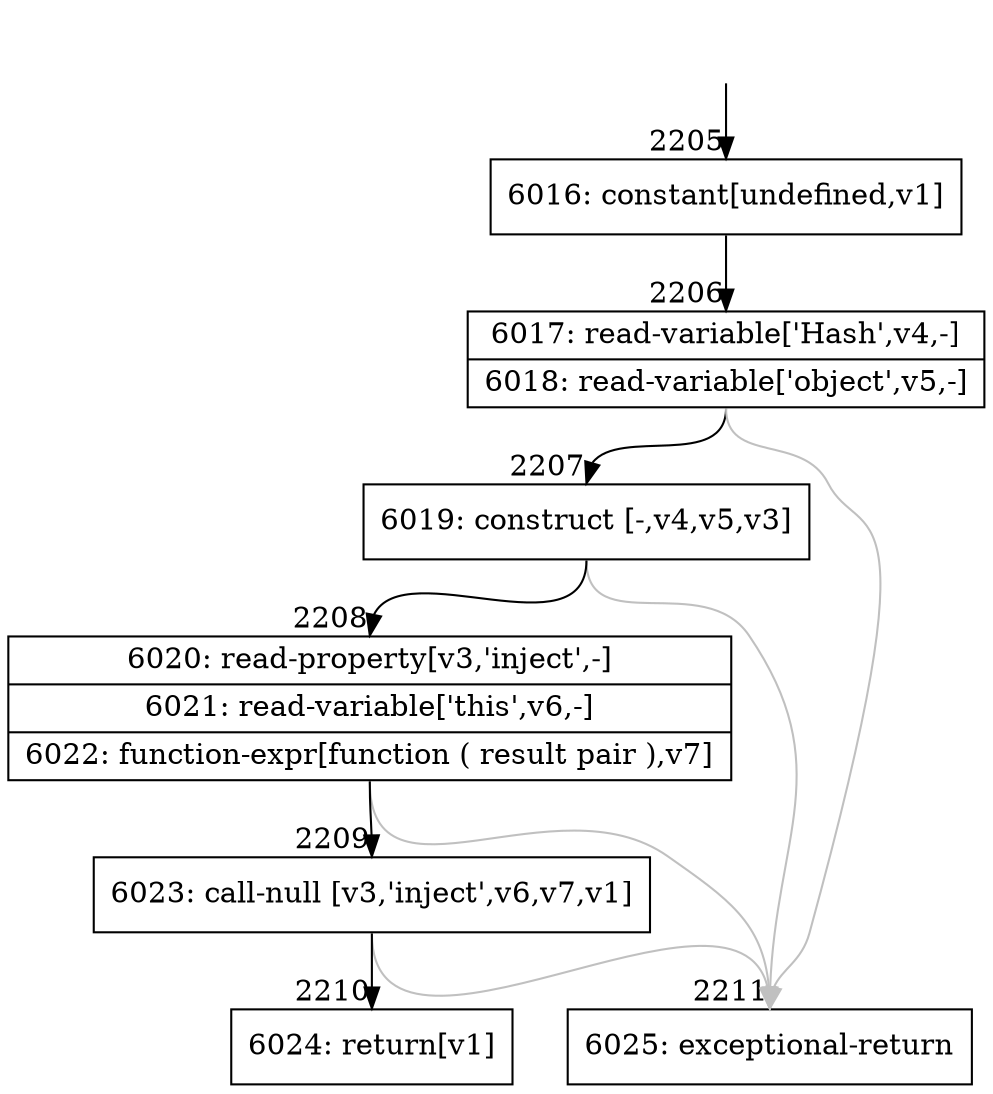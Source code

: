 digraph {
rankdir="TD"
BB_entry197[shape=none,label=""];
BB_entry197 -> BB2205 [tailport=s, headport=n, headlabel="    2205"]
BB2205 [shape=record label="{6016: constant[undefined,v1]}" ] 
BB2205 -> BB2206 [tailport=s, headport=n, headlabel="      2206"]
BB2206 [shape=record label="{6017: read-variable['Hash',v4,-]|6018: read-variable['object',v5,-]}" ] 
BB2206 -> BB2207 [tailport=s, headport=n, headlabel="      2207"]
BB2206 -> BB2211 [tailport=s, headport=n, color=gray, headlabel="      2211"]
BB2207 [shape=record label="{6019: construct [-,v4,v5,v3]}" ] 
BB2207 -> BB2208 [tailport=s, headport=n, headlabel="      2208"]
BB2207 -> BB2211 [tailport=s, headport=n, color=gray]
BB2208 [shape=record label="{6020: read-property[v3,'inject',-]|6021: read-variable['this',v6,-]|6022: function-expr[function ( result pair ),v7]}" ] 
BB2208 -> BB2209 [tailport=s, headport=n, headlabel="      2209"]
BB2208 -> BB2211 [tailport=s, headport=n, color=gray]
BB2209 [shape=record label="{6023: call-null [v3,'inject',v6,v7,v1]}" ] 
BB2209 -> BB2210 [tailport=s, headport=n, headlabel="      2210"]
BB2209 -> BB2211 [tailport=s, headport=n, color=gray]
BB2210 [shape=record label="{6024: return[v1]}" ] 
BB2211 [shape=record label="{6025: exceptional-return}" ] 
//#$~ 1476
}
